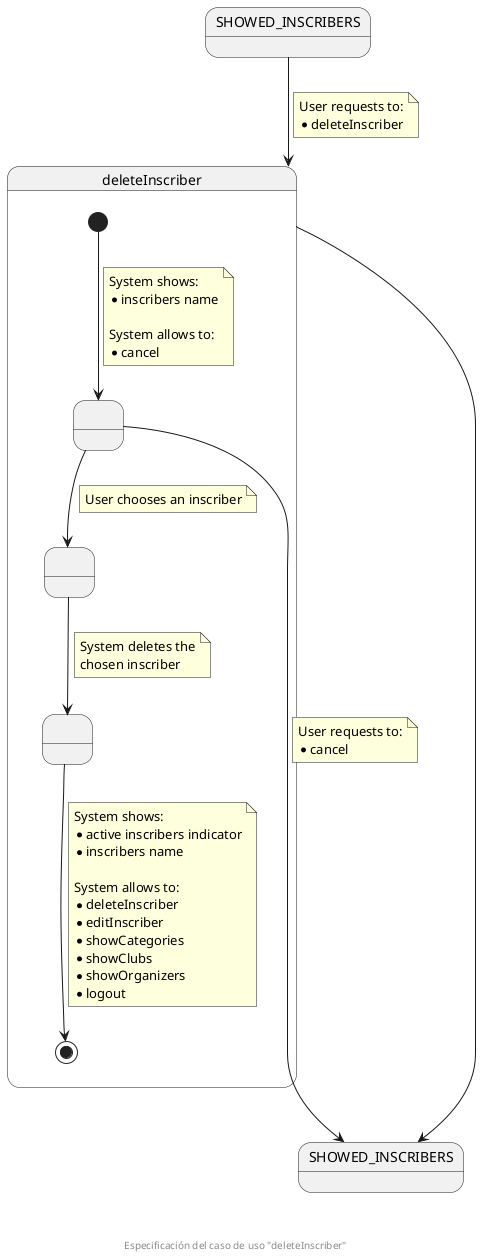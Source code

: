 @startuml
state SHOWED_INSCRIBERS
state "SHOWED_INSCRIBERS" as SHOWED_INSCRIBERS_F
state deleteInscriber {
  state " " as SHOWED_INSCRIBERS_TO_BE_DELETED
  state " " as CHOSEN_INSCRIBER
  state " " as INSCRIBER_DELETED

  [*] --> SHOWED_INSCRIBERS_TO_BE_DELETED
  note on link
    System shows:
    * inscribers name

    System allows to:
    * cancel
  end note
  
  SHOWED_INSCRIBERS_TO_BE_DELETED --> CHOSEN_INSCRIBER
  note on link
    User chooses an inscriber
  end note

  SHOWED_INSCRIBERS_TO_BE_DELETED -down-> SHOWED_INSCRIBERS_F
  note on link
    User requests to:
    * cancel
  end note

  CHOSEN_INSCRIBER --> INSCRIBER_DELETED
  note on link
    System deletes the
    chosen inscriber
  end note

  INSCRIBER_DELETED --> [*]
  note on link
    System shows:
    * active inscribers indicator
    * inscribers name

    System allows to:
    * deleteInscriber
    * editInscriber
    * showCategories
    * showClubs
    * showOrganizers
    * logout
  end note
}

SHOWED_INSCRIBERS --> deleteInscriber
note on link
  User requests to:
  * deleteInscriber
end note

deleteInscriber ------> SHOWED_INSCRIBERS_F

footer \n\n\n Especificación del caso de uso "deleteInscriber"
@enduml
